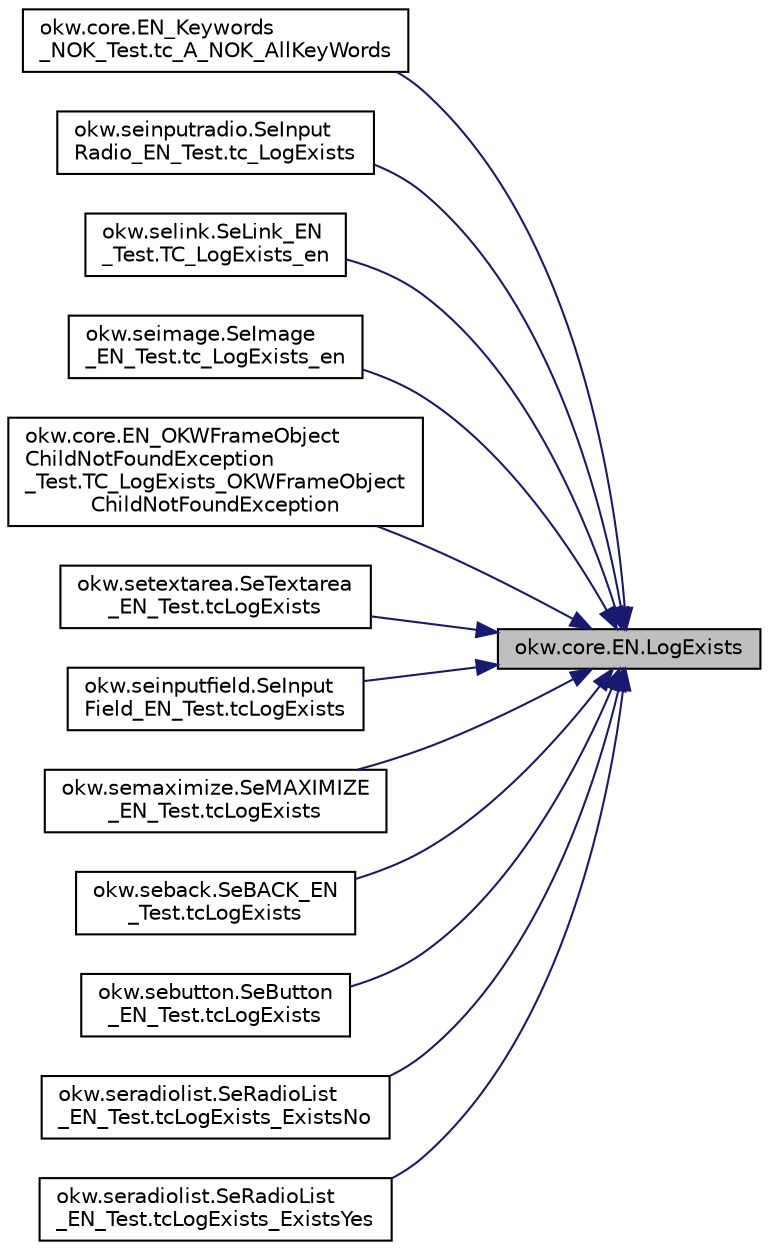 digraph "okw.core.EN.LogExists"
{
 // INTERACTIVE_SVG=YES
 // LATEX_PDF_SIZE
  edge [fontname="Helvetica",fontsize="10",labelfontname="Helvetica",labelfontsize="10"];
  node [fontname="Helvetica",fontsize="10",shape=record];
  rankdir="RL";
  Node1 [label="okw.core.EN.LogExists",height=0.2,width=0.4,color="black", fillcolor="grey75", style="filled", fontcolor="black",tooltip="Gibt die Existenz eines GUI-Objektes mit YES/NO in den Testergebnissen aus."];
  Node1 -> Node2 [dir="back",color="midnightblue",fontsize="10",style="solid",fontname="Helvetica"];
  Node2 [label="okw.core.EN_Keywords\l_NOK_Test.tc_A_NOK_AllKeyWords",height=0.2,width=0.4,color="black", fillcolor="white", style="filled",URL="$classokw_1_1core_1_1_e_n___keywords___n_o_k___test.html#accf1c3d2b1258a59b77ae759a7ee0aeb",tooltip="Prüft methoden aufruf für einen einfachen Click."];
  Node1 -> Node3 [dir="back",color="midnightblue",fontsize="10",style="solid",fontname="Helvetica"];
  Node3 [label="okw.seinputradio.SeInput\lRadio_EN_Test.tc_LogExists",height=0.2,width=0.4,color="black", fillcolor="white", style="filled",URL="$classokw_1_1seinputradio_1_1_se_input_radio___e_n___test.html#a2253c7530785a3719eba7400f80920a0",tooltip="Test des Schlüsselwortes LogExists für den GUI-Adapter SeInputRadio."];
  Node1 -> Node4 [dir="back",color="midnightblue",fontsize="10",style="solid",fontname="Helvetica"];
  Node4 [label="okw.selink.SeLink_EN\l_Test.TC_LogExists_en",height=0.2,width=0.4,color="black", fillcolor="white", style="filled",URL="$classokw_1_1selink_1_1_se_link___e_n___test.html#a409cd4a9ffb4b3774ef24ea149ba9f3d",tooltip="Prüft ob ein vorhandenes objekt existiert."];
  Node1 -> Node5 [dir="back",color="midnightblue",fontsize="10",style="solid",fontname="Helvetica"];
  Node5 [label="okw.seimage.SeImage\l_EN_Test.tc_LogExists_en",height=0.2,width=0.4,color="black", fillcolor="white", style="filled",URL="$classokw_1_1seimage_1_1_se_image___e_n___test.html#ad57c69b3cfa9a1916677054f4d62f9b6",tooltip="Prüft ob ein vorhandenes objekt existiert."];
  Node1 -> Node6 [dir="back",color="midnightblue",fontsize="10",style="solid",fontname="Helvetica"];
  Node6 [label="okw.core.EN_OKWFrameObject\lChildNotFoundException\l_Test.TC_LogExists_OKWFrameObject\lChildNotFoundException",height=0.2,width=0.4,color="black", fillcolor="white", style="filled",URL="$classokw_1_1core_1_1_e_n___o_k_w_frame_object_child_not_found_exception___test.html#a25b18ed5e93ceef1094b40ccda3b2280",tooltip="Prüft ob die Ausnahme OKWFrameObjectChildNotFoundException durch okw.core.LogExists(String) ausgelöst..."];
  Node1 -> Node7 [dir="back",color="midnightblue",fontsize="10",style="solid",fontname="Helvetica"];
  Node7 [label="okw.setextarea.SeTextarea\l_EN_Test.tcLogExists",height=0.2,width=0.4,color="black", fillcolor="white", style="filled",URL="$classokw_1_1setextarea_1_1_se_textarea___e_n___test.html#ae2d9a3fa540d1b540b6f78e0f966ceb7",tooltip="Prüft ob ein vorhandenes objekt existiert."];
  Node1 -> Node8 [dir="back",color="midnightblue",fontsize="10",style="solid",fontname="Helvetica"];
  Node8 [label="okw.seinputfield.SeInput\lField_EN_Test.tcLogExists",height=0.2,width=0.4,color="black", fillcolor="white", style="filled",URL="$classokw_1_1seinputfield_1_1_se_input_field___e_n___test.html#a206a52af0f8cd6bb71a3a8cd281abdad",tooltip="SeTextField -> InputTypeText InputTypeText.htm -> InputTypeText.htm Vorame -> First Name Name -> Last..."];
  Node1 -> Node9 [dir="back",color="midnightblue",fontsize="10",style="solid",fontname="Helvetica"];
  Node9 [label="okw.semaximize.SeMAXIMIZE\l_EN_Test.tcLogExists",height=0.2,width=0.4,color="black", fillcolor="white", style="filled",URL="$classokw_1_1semaximize_1_1_se_m_a_x_i_m_i_z_e___e_n___test.html#ad8795a2acab2b11452fcc26b1baf9c3f",tooltip="Testet das Schlüsselwort LogExists( FN ) eines SeMAXIMIZE Prüfen."];
  Node1 -> Node10 [dir="back",color="midnightblue",fontsize="10",style="solid",fontname="Helvetica"];
  Node10 [label="okw.seback.SeBACK_EN\l_Test.tcLogExists",height=0.2,width=0.4,color="black", fillcolor="white", style="filled",URL="$classokw_1_1seback_1_1_se_b_a_c_k___e_n___test.html#a328f0ccee0d9b948a31bbfce4c4aa10e",tooltip="Testet das Schlüsselwort LogExists( FN ) eines SeBACK Prüfen."];
  Node1 -> Node11 [dir="back",color="midnightblue",fontsize="10",style="solid",fontname="Helvetica"];
  Node11 [label="okw.sebutton.SeButton\l_EN_Test.tcLogExists",height=0.2,width=0.4,color="black", fillcolor="white", style="filled",URL="$classokw_1_1sebutton_1_1_se_button___e_n___test.html#a08e3eb7176a9c95aea0155553e4e3b10",tooltip="Test des Schlüsselwortes LogExists für den GUI-Adapter SeButton."];
  Node1 -> Node12 [dir="back",color="midnightblue",fontsize="10",style="solid",fontname="Helvetica"];
  Node12 [label="okw.seradiolist.SeRadioList\l_EN_Test.tcLogExists_ExistsNo",height=0.2,width=0.4,color="black", fillcolor="white", style="filled",URL="$classokw_1_1seradiolist_1_1_se_radio_list___e_n___test.html#aa28ef83e91d20ab93816f1ea35aebf55",tooltip="Prüft die Methode SeRadioList.LogExists, wenn das Object nicht vorhanden ist."];
  Node1 -> Node13 [dir="back",color="midnightblue",fontsize="10",style="solid",fontname="Helvetica"];
  Node13 [label="okw.seradiolist.SeRadioList\l_EN_Test.tcLogExists_ExistsYes",height=0.2,width=0.4,color="black", fillcolor="white", style="filled",URL="$classokw_1_1seradiolist_1_1_se_radio_list___e_n___test.html#aa639296613a3a6568b922d86b110c0fa",tooltip="Prüft die Methode SeRadioList.LogExists, wenn das Object nicht vorhanden ist."];
}
